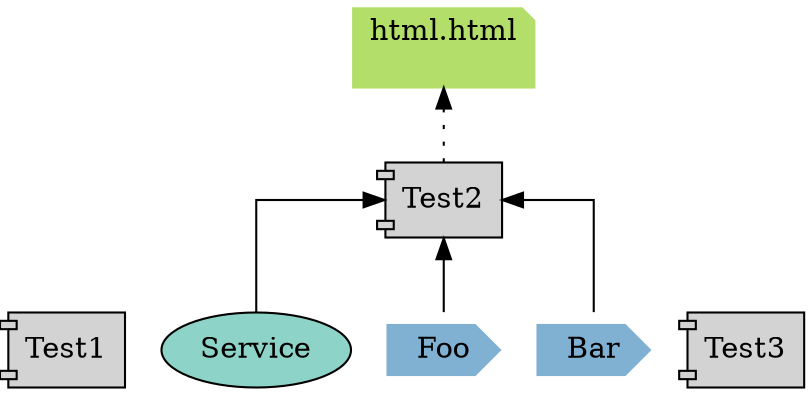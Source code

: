 digraph dependencies { node[shape="ellipse", style="filled", colorscheme=set312];splines=ortho; rankdir=BT;  subgraph "Test1" { label="test.ts"; "Test1" [shape="component"];     node[shape="cds", style="filled", color=5];   node[shape="note", style="filled", color=7];   node[shape="note", style="filled", color=8];   }  subgraph "Test2" { label="test.ts"; "Test2" [shape="component"];   "Service" [fillcolor=1, shape="ellipse"]; "Service" -> "Test2" ;    node[shape="cds", style="filled", color=5];  "Foo" []; "Foo" -> "Test2" ;  "Bar" []; "Bar" -> "Test2" ;   node[shape="note", style="filled", color=7];  "html.html
	" []; "Test2" -> "html.html
	" [style=dotted];   node[shape="note", style="filled", color=8];   }  subgraph "Test3" { label="test.ts"; "Test3" [shape="component"];     node[shape="cds", style="filled", color=5];   node[shape="note", style="filled", color=7];   node[shape="note", style="filled", color=8];   } }